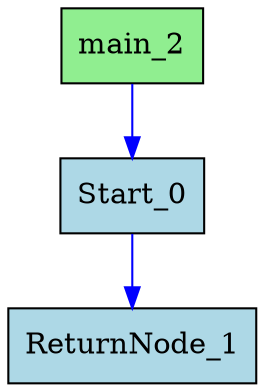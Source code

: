 digraph{
	node0 [ shape="box", style="filled", color="black", label="Start_0", fillcolor="lightblue"]
	node1 [ shape="box", style="filled", color="black", label="ReturnNode_1", fillcolor="lightblue"]
	node2 [ shape="box", style="filled", color="black", label="main_2", fillcolor="lightgreen"]

	node0 -> node1 [color="blue"]
	node2 -> node0 [color="blue"]
}
